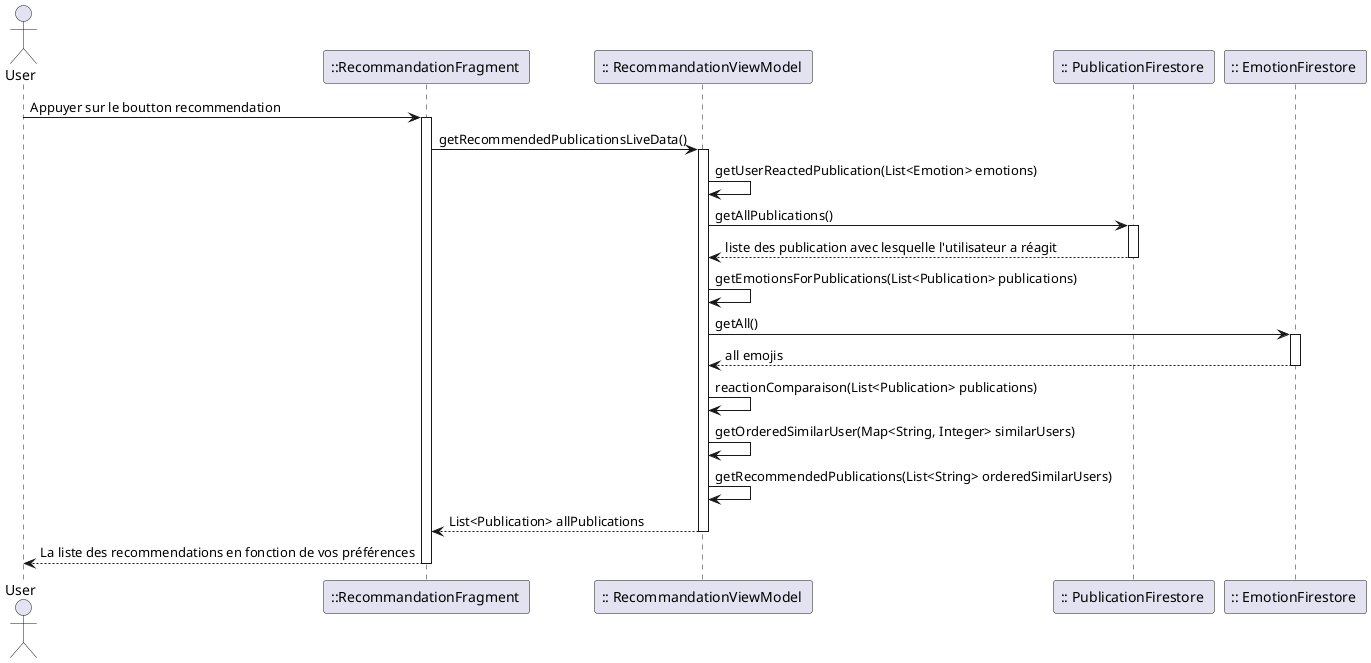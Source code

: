 @startuml
actor User as g
participant "::RecommandationFragment " as act
participant ":: RecommandationViewModel " as recvm
participant ":: PublicationFirestore " as pubb
participant ":: EmotionFirestore " as emob

g -> act: Appuyer sur le boutton recommendation
activate act
act -> recvm : getRecommendedPublicationsLiveData()
activate recvm
recvm -> recvm : getUserReactedPublication(List<Emotion> emotions)
recvm -> pubb : getAllPublications()
activate pubb
pubb --> recvm : liste des publication avec lesquelle l'utilisateur a réagit
deactivate pubb
recvm -> recvm : getEmotionsForPublications(List<Publication> publications)
recvm -> emob : getAll()
activate emob
emob --> recvm : all emojis
deactivate emob
recvm -> recvm : reactionComparaison(List<Publication> publications)
recvm -> recvm : getOrderedSimilarUser(Map<String, Integer> similarUsers)
recvm -> recvm : getRecommendedPublications(List<String> orderedSimilarUsers)
recvm --> act : List<Publication> allPublications
deactivate recvm
act --> g : La liste des recommendations en fonction de vos préférences
deactivate act

@enduml